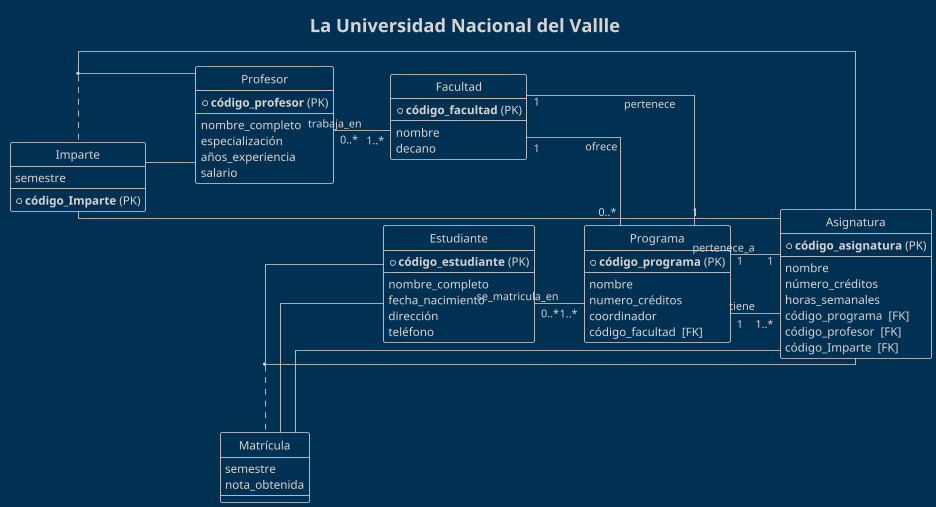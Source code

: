 @startuml Universidad
title La Universidad Nacional del Vallle
!theme blueprint
skinparam dpi 80
skinparam linetype ortho
skinparam ranksep 60
skinparam nodesep 80
left to right direction
hide circle

' --- Entidades ---
entity "Facultad" as Facultad {
  + **código_facultad** (PK)
  --
  nombre
  decano
}

entity "Programa" as Programa {
  + **código_programa** (PK)
  --
  nombre
  numero_créditos
  coordinador
  código_facultad  [FK]
}

entity "Profesor" as Profesor {
  + **código_profesor** (PK)
  --
  nombre_completo
  especialización
  años_experiencia
  salario
}

entity "Asignatura" as Asignatura {
  + **código_asignatura** (PK)
  --
  nombre
  número_créditos
  horas_semanales
  código_programa  [FK]
  código_profesor  [FK]
  código_Imparte  [FK]
}

entity "Estudiante" as Estudiante {
  + **código_estudiante** (PK)
  --
  nombre_completo
  fecha_nacimiento
  dirección
  teléfono
}

entity "Imparte" as Imparte {
  + **código_Imparte** (PK)  
  semestre
}

entity "Matrícula" as Matricula {
  semestre
  nota_obtenida
}

' --- Relaciones ---
Facultad "1" -- "0..*" Programa : ofrece
Programa "1" -- "1" Facultad : pertenece
Profesor "0..*" -- "1..*" Facultad : trabaja_en
Estudiante "0..*" -- "1..*" Programa : se_matricula_en
Programa "1" -- "1..*" Asignatura : tiene
Asignatura "1" -- "1" Programa : pertenece_a

(Profesor, Asignatura) . Imparte
Imparte -- Profesor
Imparte -- Asignatura

(Estudiante, Asignatura) . Matricula
Matricula -- Estudiante
Matricula -- Asignatura

' Se oculto para mejorar el diseño del esquema
Facultad -[hidden]-> Programa
Programa -[hidden]-> Asignatura
Profesor -[hidden]-> Facultad
Estudiante -[hidden]-> Programa


@enduml
